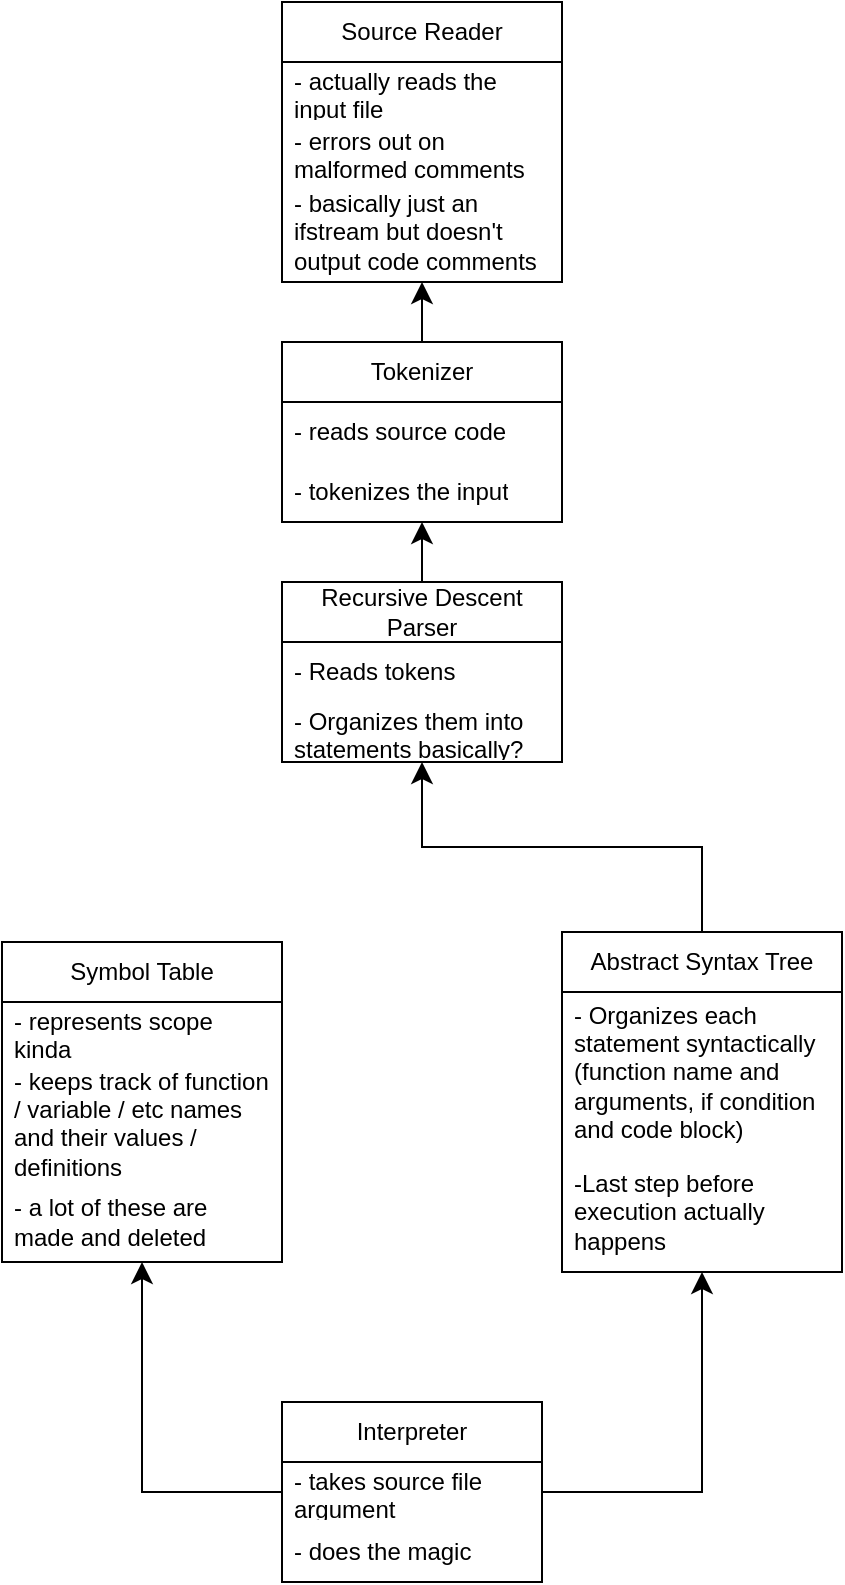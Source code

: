 <mxfile version="24.7.6">
  <diagram name="ページ1" id="ByD4Y3qkSB2HAr3B-q-I">
    <mxGraphModel dx="1103" dy="640" grid="1" gridSize="10" guides="1" tooltips="1" connect="1" arrows="1" fold="1" page="1" pageScale="1" pageWidth="827" pageHeight="1169" math="0" shadow="0">
      <root>
        <mxCell id="0" />
        <mxCell id="1" parent="0" />
        <mxCell id="_yxbF3gACSdoPwDCVzQC-2" value="Source Reader" style="swimlane;fontStyle=0;childLayout=stackLayout;horizontal=1;startSize=30;horizontalStack=0;resizeParent=1;resizeParentMax=0;resizeLast=0;collapsible=1;marginBottom=0;whiteSpace=wrap;html=1;" vertex="1" parent="1">
          <mxGeometry x="330" y="130" width="140" height="140" as="geometry" />
        </mxCell>
        <mxCell id="_yxbF3gACSdoPwDCVzQC-3" value="- actually reads the input file" style="text;strokeColor=none;fillColor=none;align=left;verticalAlign=middle;spacingLeft=4;spacingRight=4;overflow=hidden;points=[[0,0.5],[1,0.5]];portConstraint=eastwest;rotatable=0;whiteSpace=wrap;html=1;" vertex="1" parent="_yxbF3gACSdoPwDCVzQC-2">
          <mxGeometry y="30" width="140" height="30" as="geometry" />
        </mxCell>
        <mxCell id="_yxbF3gACSdoPwDCVzQC-10" value="- errors out on malformed comments" style="text;strokeColor=none;fillColor=none;align=left;verticalAlign=middle;spacingLeft=4;spacingRight=4;overflow=hidden;points=[[0,0.5],[1,0.5]];portConstraint=eastwest;rotatable=0;whiteSpace=wrap;html=1;" vertex="1" parent="_yxbF3gACSdoPwDCVzQC-2">
          <mxGeometry y="60" width="140" height="30" as="geometry" />
        </mxCell>
        <mxCell id="_yxbF3gACSdoPwDCVzQC-4" value="&lt;div&gt;- basically just an ifstream but doesn&#39;t output code comments&lt;/div&gt;" style="text;strokeColor=none;fillColor=none;align=left;verticalAlign=middle;spacingLeft=4;spacingRight=4;overflow=hidden;points=[[0,0.5],[1,0.5]];portConstraint=eastwest;rotatable=0;whiteSpace=wrap;html=1;" vertex="1" parent="_yxbF3gACSdoPwDCVzQC-2">
          <mxGeometry y="90" width="140" height="50" as="geometry" />
        </mxCell>
        <mxCell id="_yxbF3gACSdoPwDCVzQC-35" style="edgeStyle=orthogonalEdgeStyle;shape=connector;rounded=0;orthogonalLoop=1;jettySize=auto;html=1;strokeColor=default;align=center;verticalAlign=middle;fontFamily=Helvetica;fontSize=12;fontColor=default;labelBackgroundColor=default;startSize=8;endArrow=classic;endSize=8;" edge="1" parent="1" source="_yxbF3gACSdoPwDCVzQC-6" target="_yxbF3gACSdoPwDCVzQC-2">
          <mxGeometry relative="1" as="geometry" />
        </mxCell>
        <mxCell id="_yxbF3gACSdoPwDCVzQC-6" value="Tokenizer" style="swimlane;fontStyle=0;childLayout=stackLayout;horizontal=1;startSize=30;horizontalStack=0;resizeParent=1;resizeParentMax=0;resizeLast=0;collapsible=1;marginBottom=0;whiteSpace=wrap;html=1;" vertex="1" parent="1">
          <mxGeometry x="330" y="300" width="140" height="90" as="geometry" />
        </mxCell>
        <mxCell id="_yxbF3gACSdoPwDCVzQC-7" value="- reads source code" style="text;strokeColor=none;fillColor=none;align=left;verticalAlign=middle;spacingLeft=4;spacingRight=4;overflow=hidden;points=[[0,0.5],[1,0.5]];portConstraint=eastwest;rotatable=0;whiteSpace=wrap;html=1;" vertex="1" parent="_yxbF3gACSdoPwDCVzQC-6">
          <mxGeometry y="30" width="140" height="30" as="geometry" />
        </mxCell>
        <mxCell id="_yxbF3gACSdoPwDCVzQC-8" value="- tokenizes the input" style="text;strokeColor=none;fillColor=none;align=left;verticalAlign=middle;spacingLeft=4;spacingRight=4;overflow=hidden;points=[[0,0.5],[1,0.5]];portConstraint=eastwest;rotatable=0;whiteSpace=wrap;html=1;" vertex="1" parent="_yxbF3gACSdoPwDCVzQC-6">
          <mxGeometry y="60" width="140" height="30" as="geometry" />
        </mxCell>
        <mxCell id="_yxbF3gACSdoPwDCVzQC-34" style="edgeStyle=orthogonalEdgeStyle;shape=connector;rounded=0;orthogonalLoop=1;jettySize=auto;html=1;exitX=0.5;exitY=0;exitDx=0;exitDy=0;strokeColor=default;align=center;verticalAlign=middle;fontFamily=Helvetica;fontSize=12;fontColor=default;labelBackgroundColor=default;startSize=8;endArrow=classic;endSize=8;" edge="1" parent="1" source="_yxbF3gACSdoPwDCVzQC-11" target="_yxbF3gACSdoPwDCVzQC-6">
          <mxGeometry relative="1" as="geometry" />
        </mxCell>
        <mxCell id="_yxbF3gACSdoPwDCVzQC-11" value="Recursive Descent Parser" style="swimlane;fontStyle=0;childLayout=stackLayout;horizontal=1;startSize=30;horizontalStack=0;resizeParent=1;resizeParentMax=0;resizeLast=0;collapsible=1;marginBottom=0;whiteSpace=wrap;html=1;" vertex="1" parent="1">
          <mxGeometry x="330" y="420" width="140" height="90" as="geometry" />
        </mxCell>
        <mxCell id="_yxbF3gACSdoPwDCVzQC-12" value="- Reads tokens" style="text;strokeColor=none;fillColor=none;align=left;verticalAlign=middle;spacingLeft=4;spacingRight=4;overflow=hidden;points=[[0,0.5],[1,0.5]];portConstraint=eastwest;rotatable=0;whiteSpace=wrap;html=1;" vertex="1" parent="_yxbF3gACSdoPwDCVzQC-11">
          <mxGeometry y="30" width="140" height="30" as="geometry" />
        </mxCell>
        <mxCell id="_yxbF3gACSdoPwDCVzQC-13" value="- Organizes them into statements basically?" style="text;strokeColor=none;fillColor=none;align=left;verticalAlign=middle;spacingLeft=4;spacingRight=4;overflow=hidden;points=[[0,0.5],[1,0.5]];portConstraint=eastwest;rotatable=0;whiteSpace=wrap;html=1;" vertex="1" parent="_yxbF3gACSdoPwDCVzQC-11">
          <mxGeometry y="60" width="140" height="30" as="geometry" />
        </mxCell>
        <mxCell id="_yxbF3gACSdoPwDCVzQC-15" value="Symbol Table" style="swimlane;fontStyle=0;childLayout=stackLayout;horizontal=1;startSize=30;horizontalStack=0;resizeParent=1;resizeParentMax=0;resizeLast=0;collapsible=1;marginBottom=0;whiteSpace=wrap;html=1;" vertex="1" parent="1">
          <mxGeometry x="190" y="600" width="140" height="160" as="geometry" />
        </mxCell>
        <mxCell id="_yxbF3gACSdoPwDCVzQC-16" value="- represents scope kinda" style="text;strokeColor=none;fillColor=none;align=left;verticalAlign=middle;spacingLeft=4;spacingRight=4;overflow=hidden;points=[[0,0.5],[1,0.5]];portConstraint=eastwest;rotatable=0;whiteSpace=wrap;html=1;" vertex="1" parent="_yxbF3gACSdoPwDCVzQC-15">
          <mxGeometry y="30" width="140" height="30" as="geometry" />
        </mxCell>
        <mxCell id="_yxbF3gACSdoPwDCVzQC-17" value="&lt;div&gt;- keeps track of function / variable / etc names and their values / definitions&lt;/div&gt;" style="text;strokeColor=none;fillColor=none;align=left;verticalAlign=middle;spacingLeft=4;spacingRight=4;overflow=hidden;points=[[0,0.5],[1,0.5]];portConstraint=eastwest;rotatable=0;whiteSpace=wrap;html=1;" vertex="1" parent="_yxbF3gACSdoPwDCVzQC-15">
          <mxGeometry y="60" width="140" height="60" as="geometry" />
        </mxCell>
        <mxCell id="_yxbF3gACSdoPwDCVzQC-18" value="- a lot of these are made and deleted" style="text;strokeColor=none;fillColor=none;align=left;verticalAlign=middle;spacingLeft=4;spacingRight=4;overflow=hidden;points=[[0,0.5],[1,0.5]];portConstraint=eastwest;rotatable=0;whiteSpace=wrap;html=1;" vertex="1" parent="_yxbF3gACSdoPwDCVzQC-15">
          <mxGeometry y="120" width="140" height="40" as="geometry" />
        </mxCell>
        <mxCell id="_yxbF3gACSdoPwDCVzQC-36" style="edgeStyle=orthogonalEdgeStyle;shape=connector;rounded=0;orthogonalLoop=1;jettySize=auto;html=1;strokeColor=default;align=center;verticalAlign=middle;fontFamily=Helvetica;fontSize=12;fontColor=default;labelBackgroundColor=default;startSize=8;endArrow=classic;endSize=8;" edge="1" parent="1" source="_yxbF3gACSdoPwDCVzQC-19" target="_yxbF3gACSdoPwDCVzQC-11">
          <mxGeometry relative="1" as="geometry" />
        </mxCell>
        <mxCell id="_yxbF3gACSdoPwDCVzQC-19" value="Abstract Syntax Tree" style="swimlane;fontStyle=0;childLayout=stackLayout;horizontal=1;startSize=30;horizontalStack=0;resizeParent=1;resizeParentMax=0;resizeLast=0;collapsible=1;marginBottom=0;whiteSpace=wrap;html=1;" vertex="1" parent="1">
          <mxGeometry x="470" y="595" width="140" height="170" as="geometry" />
        </mxCell>
        <mxCell id="_yxbF3gACSdoPwDCVzQC-21" value="&lt;div&gt;- Organizes each statement syntactically (function name and arguments, if condition and code block)&lt;/div&gt;" style="text;strokeColor=none;fillColor=none;align=left;verticalAlign=middle;spacingLeft=4;spacingRight=4;overflow=hidden;points=[[0,0.5],[1,0.5]];portConstraint=eastwest;rotatable=0;whiteSpace=wrap;html=1;" vertex="1" parent="_yxbF3gACSdoPwDCVzQC-19">
          <mxGeometry y="30" width="140" height="80" as="geometry" />
        </mxCell>
        <mxCell id="_yxbF3gACSdoPwDCVzQC-22" value="&lt;div&gt;-Last step before execution actually happens&lt;/div&gt;" style="text;strokeColor=none;fillColor=none;align=left;verticalAlign=middle;spacingLeft=4;spacingRight=4;overflow=hidden;points=[[0,0.5],[1,0.5]];portConstraint=eastwest;rotatable=0;whiteSpace=wrap;html=1;" vertex="1" parent="_yxbF3gACSdoPwDCVzQC-19">
          <mxGeometry y="110" width="140" height="60" as="geometry" />
        </mxCell>
        <mxCell id="_yxbF3gACSdoPwDCVzQC-37" style="edgeStyle=orthogonalEdgeStyle;shape=connector;rounded=0;orthogonalLoop=1;jettySize=auto;html=1;strokeColor=default;align=center;verticalAlign=middle;fontFamily=Helvetica;fontSize=12;fontColor=default;labelBackgroundColor=default;startSize=8;endArrow=classic;endSize=8;" edge="1" parent="1" source="_yxbF3gACSdoPwDCVzQC-23" target="_yxbF3gACSdoPwDCVzQC-19">
          <mxGeometry relative="1" as="geometry" />
        </mxCell>
        <mxCell id="_yxbF3gACSdoPwDCVzQC-38" style="edgeStyle=orthogonalEdgeStyle;shape=connector;rounded=0;orthogonalLoop=1;jettySize=auto;html=1;strokeColor=default;align=center;verticalAlign=middle;fontFamily=Helvetica;fontSize=12;fontColor=default;labelBackgroundColor=default;startSize=8;endArrow=classic;endSize=8;exitX=0;exitY=0.5;exitDx=0;exitDy=0;" edge="1" parent="1" source="_yxbF3gACSdoPwDCVzQC-24" target="_yxbF3gACSdoPwDCVzQC-15">
          <mxGeometry relative="1" as="geometry" />
        </mxCell>
        <mxCell id="_yxbF3gACSdoPwDCVzQC-23" value="Interpreter" style="swimlane;fontStyle=0;childLayout=stackLayout;horizontal=1;startSize=30;horizontalStack=0;resizeParent=1;resizeParentMax=0;resizeLast=0;collapsible=1;marginBottom=0;whiteSpace=wrap;html=1;" vertex="1" parent="1">
          <mxGeometry x="330" y="830" width="130" height="90" as="geometry" />
        </mxCell>
        <mxCell id="_yxbF3gACSdoPwDCVzQC-24" value="- takes source file argument" style="text;strokeColor=none;fillColor=none;align=left;verticalAlign=middle;spacingLeft=4;spacingRight=4;overflow=hidden;points=[[0,0.5],[1,0.5]];portConstraint=eastwest;rotatable=0;whiteSpace=wrap;html=1;" vertex="1" parent="_yxbF3gACSdoPwDCVzQC-23">
          <mxGeometry y="30" width="130" height="30" as="geometry" />
        </mxCell>
        <mxCell id="_yxbF3gACSdoPwDCVzQC-25" value="- does the magic" style="text;strokeColor=none;fillColor=none;align=left;verticalAlign=middle;spacingLeft=4;spacingRight=4;overflow=hidden;points=[[0,0.5],[1,0.5]];portConstraint=eastwest;rotatable=0;whiteSpace=wrap;html=1;" vertex="1" parent="_yxbF3gACSdoPwDCVzQC-23">
          <mxGeometry y="60" width="130" height="30" as="geometry" />
        </mxCell>
      </root>
    </mxGraphModel>
  </diagram>
</mxfile>
